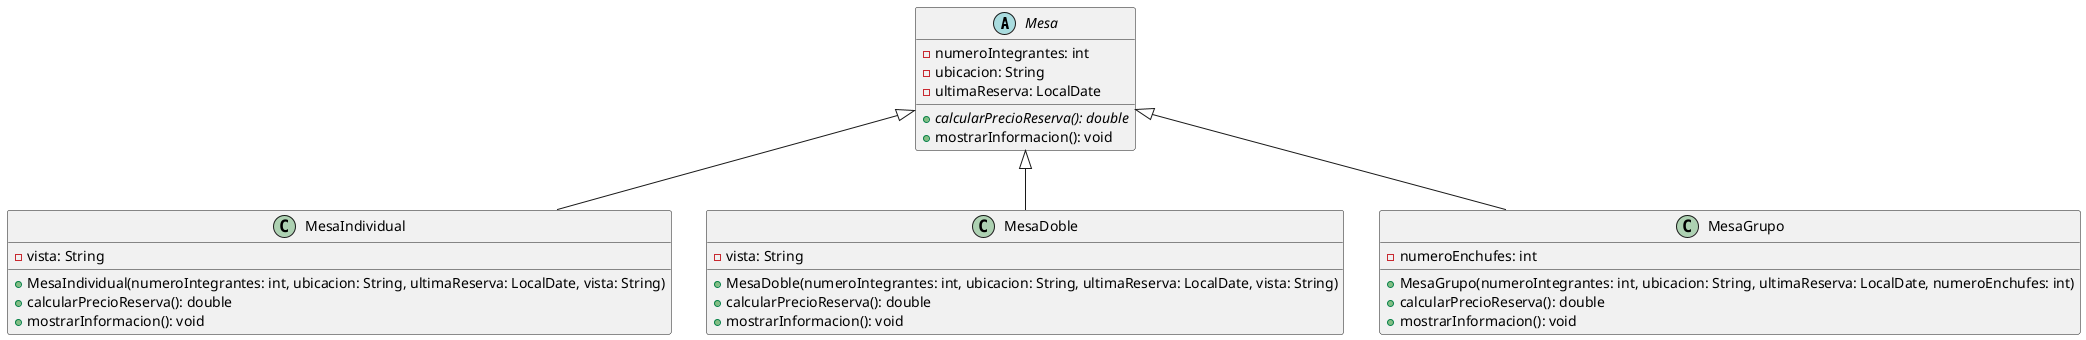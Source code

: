 @startuml

abstract class Mesa {
    -numeroIntegrantes: int
    -ubicacion: String
    -ultimaReserva: LocalDate
    {abstract} +calcularPrecioReserva(): double
    +mostrarInformacion(): void
}

class MesaIndividual {
    -vista: String
    +MesaIndividual(numeroIntegrantes: int, ubicacion: String, ultimaReserva: LocalDate, vista: String)
    +calcularPrecioReserva(): double
    +mostrarInformacion(): void
}

class MesaDoble {
    -vista: String
    +MesaDoble(numeroIntegrantes: int, ubicacion: String, ultimaReserva: LocalDate, vista: String)
    +calcularPrecioReserva(): double
    +mostrarInformacion(): void
}

class MesaGrupo {
    -numeroEnchufes: int
    +MesaGrupo(numeroIntegrantes: int, ubicacion: String, ultimaReserva: LocalDate, numeroEnchufes: int)
    +calcularPrecioReserva(): double
    +mostrarInformacion(): void
}

Mesa <|-- MesaIndividual
Mesa <|-- MesaDoble
Mesa <|-- MesaGrupo

@enduml
